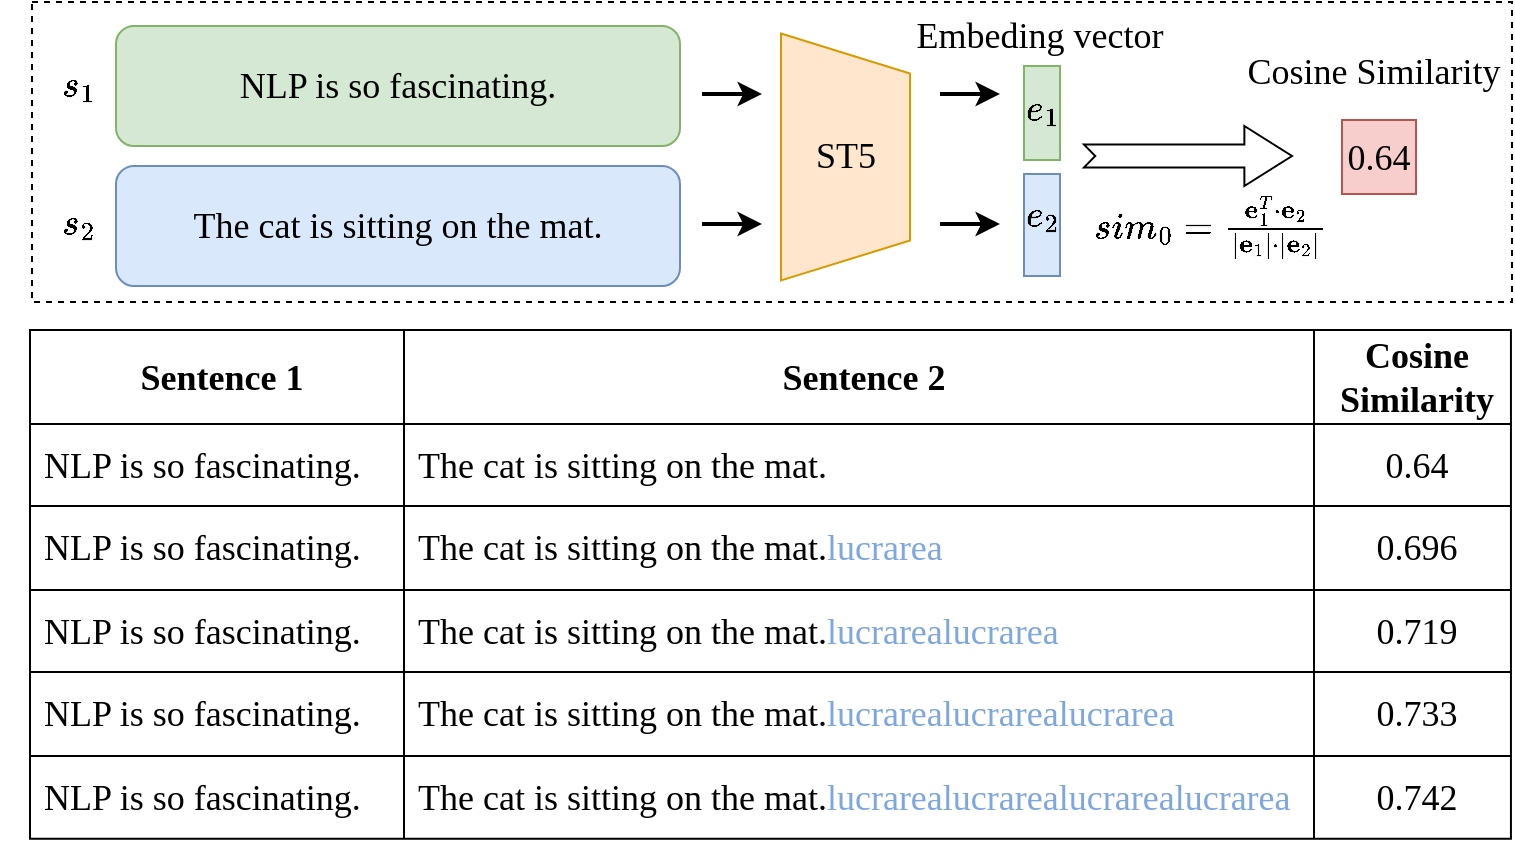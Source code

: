 <mxfile version="26.0.11">
  <diagram name="第 1 页" id="Ra1sIHrrBIjrnThbIV8f">
    <mxGraphModel dx="1058" dy="676" grid="0" gridSize="10" guides="1" tooltips="1" connect="1" arrows="1" fold="1" page="1" pageScale="1" pageWidth="827" pageHeight="1169" math="1" shadow="0">
      <root>
        <mxCell id="0" />
        <mxCell id="1" parent="0" />
        <mxCell id="cNMmO1RlAhkxUtTiMOyw-80" value="" style="rounded=0;whiteSpace=wrap;html=1;align=center;verticalAlign=middle;fontFamily=Times New Roman;fontSize=18;fontColor=default;textOpacity=30;labelBorderColor=#000000;fillColor=none;dashed=1;fontStyle=0" parent="1" vertex="1">
          <mxGeometry x="30" y="320" width="740" height="150" as="geometry" />
        </mxCell>
        <mxCell id="cNMmO1RlAhkxUtTiMOyw-1" value="The cat is sitting on the mat." style="rounded=1;whiteSpace=wrap;html=1;fillColor=#dae8fc;strokeColor=#6c8ebf;fontSize=18;fontFamily=Times New Roman;fontStyle=0" parent="1" vertex="1">
          <mxGeometry x="72" y="402" width="282" height="60" as="geometry" />
        </mxCell>
        <mxCell id="cNMmO1RlAhkxUtTiMOyw-2" value="NLP is so fascinating." style="rounded=1;whiteSpace=wrap;html=1;fillColor=#d5e8d4;strokeColor=#82b366;fontSize=18;fontFamily=Times New Roman;fontStyle=0" parent="1" vertex="1">
          <mxGeometry x="72" y="332" width="282" height="60" as="geometry" />
        </mxCell>
        <mxCell id="cNMmO1RlAhkxUtTiMOyw-3" value="" style="shape=trapezoid;perimeter=trapezoidPerimeter;whiteSpace=wrap;html=1;fixedSize=1;rotation=90;fillColor=#ffe6cc;strokeColor=#d79b00;fontSize=18;fontFamily=Times New Roman;fontStyle=0" parent="1" vertex="1">
          <mxGeometry x="375" y="365.25" width="123.5" height="64.5" as="geometry" />
        </mxCell>
        <mxCell id="cNMmO1RlAhkxUtTiMOyw-6" value="" style="endArrow=classic;html=1;rounded=0;fontSize=18;fontFamily=Times New Roman;fontStyle=0;strokeWidth=2;" parent="1" edge="1">
          <mxGeometry width="50" height="50" relative="1" as="geometry">
            <mxPoint x="365" y="366" as="sourcePoint" />
            <mxPoint x="395" y="366" as="targetPoint" />
          </mxGeometry>
        </mxCell>
        <mxCell id="cNMmO1RlAhkxUtTiMOyw-7" value="" style="endArrow=classic;html=1;rounded=0;fontSize=18;fontFamily=Times New Roman;fontStyle=0;strokeWidth=2;" parent="1" edge="1">
          <mxGeometry width="50" height="50" relative="1" as="geometry">
            <mxPoint x="365" y="431" as="sourcePoint" />
            <mxPoint x="395" y="431" as="targetPoint" />
          </mxGeometry>
        </mxCell>
        <mxCell id="cNMmO1RlAhkxUtTiMOyw-8" value="ST5" style="text;strokeColor=none;align=center;fillColor=none;html=1;verticalAlign=middle;whiteSpace=wrap;rounded=0;fontSize=18;fontFamily=Times New Roman;fontStyle=0" parent="1" vertex="1">
          <mxGeometry x="407" y="382" width="60" height="30" as="geometry" />
        </mxCell>
        <mxCell id="cNMmO1RlAhkxUtTiMOyw-11" value="" style="endArrow=classic;html=1;rounded=0;fontSize=18;fontFamily=Times New Roman;fontStyle=0;strokeWidth=2;" parent="1" edge="1">
          <mxGeometry width="50" height="50" relative="1" as="geometry">
            <mxPoint x="484" y="366" as="sourcePoint" />
            <mxPoint x="514" y="366" as="targetPoint" />
          </mxGeometry>
        </mxCell>
        <mxCell id="cNMmO1RlAhkxUtTiMOyw-12" value="" style="endArrow=classic;html=1;rounded=0;fontSize=18;fontFamily=Times New Roman;fontStyle=0;strokeWidth=2;" parent="1" edge="1">
          <mxGeometry width="50" height="50" relative="1" as="geometry">
            <mxPoint x="484" y="431" as="sourcePoint" />
            <mxPoint x="514" y="431" as="targetPoint" />
          </mxGeometry>
        </mxCell>
        <mxCell id="cNMmO1RlAhkxUtTiMOyw-13" value="" style="rounded=0;whiteSpace=wrap;html=1;fillColor=#d5e8d4;strokeColor=#82b366;fontSize=18;fontFamily=Times New Roman;fontStyle=0" parent="1" vertex="1">
          <mxGeometry x="526" y="352" width="18" height="47" as="geometry" />
        </mxCell>
        <mxCell id="cNMmO1RlAhkxUtTiMOyw-14" value="" style="rounded=0;whiteSpace=wrap;html=1;fillColor=#dae8fc;strokeColor=#6c8ebf;fontSize=18;fontFamily=Times New Roman;fontStyle=0" parent="1" vertex="1">
          <mxGeometry x="526" y="406" width="18" height="51" as="geometry" />
        </mxCell>
        <mxCell id="cNMmO1RlAhkxUtTiMOyw-17" value="Embeding vector" style="text;strokeColor=none;align=center;fillColor=none;html=1;verticalAlign=middle;whiteSpace=wrap;rounded=0;fontSize=18;fontFamily=Times New Roman;fontStyle=0" parent="1" vertex="1">
          <mxGeometry x="459" y="322" width="150" height="30" as="geometry" />
        </mxCell>
        <mxCell id="cNMmO1RlAhkxUtTiMOyw-27" value="" style="html=1;shadow=0;dashed=0;align=center;verticalAlign=middle;shape=mxgraph.arrows2.arrow;dy=0.62;dx=23.81;notch=5.64;fontSize=18;fontFamily=Times New Roman;fontStyle=0;strokeWidth=1;" parent="1" vertex="1">
          <mxGeometry x="556" y="382" width="104" height="30" as="geometry" />
        </mxCell>
        <mxCell id="cNMmO1RlAhkxUtTiMOyw-30" value="0.64" style="whiteSpace=wrap;html=1;aspect=fixed;fillColor=#f8cecc;strokeColor=#b85450;fontSize=18;fontFamily=Times New Roman;fontStyle=0" parent="1" vertex="1">
          <mxGeometry x="685" y="379" width="37" height="37" as="geometry" />
        </mxCell>
        <mxCell id="cNMmO1RlAhkxUtTiMOyw-31" value="Cosine Similarity" style="text;strokeColor=none;align=center;fillColor=none;html=1;verticalAlign=middle;whiteSpace=wrap;rounded=0;fontSize=18;fontFamily=Times New Roman;fontStyle=0" parent="1" vertex="1">
          <mxGeometry x="632" y="340" width="138" height="30" as="geometry" />
        </mxCell>
        <mxCell id="cNMmO1RlAhkxUtTiMOyw-54" value="" style="shape=table;startSize=0;container=1;collapsible=0;childLayout=tableLayout;fontSize=18;labelBorderColor=default;textOpacity=30;swimlaneFillColor=none;rounded=0;swimlaneLine=1;fillColor=none;fontFamily=Times New Roman;fontStyle=0" parent="1" vertex="1">
          <mxGeometry x="29" y="484" width="740.47" height="254.437" as="geometry" />
        </mxCell>
        <mxCell id="cNMmO1RlAhkxUtTiMOyw-55" value="" style="shape=tableRow;horizontal=0;startSize=0;swimlaneHead=0;swimlaneBody=0;strokeColor=inherit;top=0;left=0;bottom=0;right=0;collapsible=0;dropTarget=0;fillColor=none;points=[[0,0.5],[1,0.5]];portConstraint=eastwest;fontSize=18;swimlaneLine=0;fontFamily=Times New Roman;fontStyle=0" parent="cNMmO1RlAhkxUtTiMOyw-54" vertex="1">
          <mxGeometry width="740.47" height="47" as="geometry" />
        </mxCell>
        <mxCell id="cNMmO1RlAhkxUtTiMOyw-56" value="&lt;span&gt;Sentence 1&lt;/span&gt;" style="shape=partialRectangle;html=1;whiteSpace=wrap;connectable=0;strokeColor=inherit;overflow=hidden;fillColor=none;top=0;left=0;bottom=0;right=0;pointerEvents=1;fontSize=18;align=center;spacingLeft=5;fontFamily=Times New Roman;fontStyle=1" parent="cNMmO1RlAhkxUtTiMOyw-55" vertex="1">
          <mxGeometry width="187" height="47" as="geometry">
            <mxRectangle width="187" height="47" as="alternateBounds" />
          </mxGeometry>
        </mxCell>
        <mxCell id="cNMmO1RlAhkxUtTiMOyw-63" value="&lt;span&gt;Sentence 2&lt;/span&gt;" style="shape=partialRectangle;html=1;whiteSpace=wrap;connectable=0;strokeColor=inherit;overflow=hidden;fillColor=none;top=0;left=0;bottom=0;right=0;pointerEvents=1;fontSize=18;align=center;spacingLeft=5;fontFamily=Times New Roman;fontStyle=1" parent="cNMmO1RlAhkxUtTiMOyw-55" vertex="1">
          <mxGeometry x="187" width="455" height="47" as="geometry">
            <mxRectangle width="455" height="47" as="alternateBounds" />
          </mxGeometry>
        </mxCell>
        <mxCell id="cNMmO1RlAhkxUtTiMOyw-67" value="&lt;span&gt;Cosine Similarity&lt;/span&gt;" style="shape=partialRectangle;html=1;whiteSpace=wrap;connectable=0;strokeColor=inherit;overflow=hidden;fillColor=none;top=0;left=0;bottom=0;right=0;pointerEvents=1;fontSize=18;align=center;spacingLeft=5;fontFamily=Times New Roman;fontStyle=1" parent="cNMmO1RlAhkxUtTiMOyw-55" vertex="1">
          <mxGeometry x="642" width="98" height="47" as="geometry">
            <mxRectangle width="98" height="47" as="alternateBounds" />
          </mxGeometry>
        </mxCell>
        <mxCell id="cNMmO1RlAhkxUtTiMOyw-57" value="" style="shape=tableRow;horizontal=0;startSize=0;swimlaneHead=0;swimlaneBody=0;strokeColor=inherit;top=0;left=0;bottom=0;right=0;collapsible=0;dropTarget=0;fillColor=none;points=[[0,0.5],[1,0.5]];portConstraint=eastwest;fontSize=18;fontFamily=Times New Roman;fontStyle=0" parent="cNMmO1RlAhkxUtTiMOyw-54" vertex="1">
          <mxGeometry y="47" width="740.47" height="41" as="geometry" />
        </mxCell>
        <mxCell id="cNMmO1RlAhkxUtTiMOyw-58" value="&lt;span style=&quot;text-align: center;&quot;&gt;NLP is so fascinating.&lt;/span&gt;" style="shape=partialRectangle;html=1;whiteSpace=wrap;connectable=0;strokeColor=inherit;overflow=hidden;fillColor=none;top=0;left=0;bottom=0;right=0;pointerEvents=1;fontSize=18;align=left;spacingLeft=5;fontFamily=Times New Roman;fontStyle=0" parent="cNMmO1RlAhkxUtTiMOyw-57" vertex="1">
          <mxGeometry width="187" height="41" as="geometry">
            <mxRectangle width="187" height="41" as="alternateBounds" />
          </mxGeometry>
        </mxCell>
        <mxCell id="cNMmO1RlAhkxUtTiMOyw-64" value="&lt;span style=&quot;text-align: center;&quot;&gt;The cat is sitting on the mat.&lt;/span&gt;" style="shape=partialRectangle;html=1;whiteSpace=wrap;connectable=0;strokeColor=inherit;overflow=hidden;fillColor=none;top=0;left=0;bottom=0;right=0;pointerEvents=1;fontSize=18;align=left;spacingLeft=5;fontFamily=Times New Roman;fontStyle=0" parent="cNMmO1RlAhkxUtTiMOyw-57" vertex="1">
          <mxGeometry x="187" width="455" height="41" as="geometry">
            <mxRectangle width="455" height="41" as="alternateBounds" />
          </mxGeometry>
        </mxCell>
        <mxCell id="cNMmO1RlAhkxUtTiMOyw-68" value="&lt;span&gt;0.64&lt;/span&gt;" style="shape=partialRectangle;html=1;whiteSpace=wrap;connectable=0;strokeColor=inherit;overflow=hidden;fillColor=none;top=0;left=0;bottom=0;right=0;pointerEvents=1;fontSize=18;align=center;spacingLeft=5;fontFamily=Times New Roman;fontStyle=0" parent="cNMmO1RlAhkxUtTiMOyw-57" vertex="1">
          <mxGeometry x="642" width="98" height="41" as="geometry">
            <mxRectangle width="98" height="41" as="alternateBounds" />
          </mxGeometry>
        </mxCell>
        <mxCell id="cNMmO1RlAhkxUtTiMOyw-59" value="" style="shape=tableRow;horizontal=0;startSize=0;swimlaneHead=0;swimlaneBody=0;strokeColor=inherit;top=0;left=0;bottom=0;right=0;collapsible=0;dropTarget=0;fillColor=none;points=[[0,0.5],[1,0.5]];portConstraint=eastwest;fontSize=18;fontFamily=Times New Roman;fontStyle=0" parent="cNMmO1RlAhkxUtTiMOyw-54" vertex="1">
          <mxGeometry y="88" width="740.47" height="42" as="geometry" />
        </mxCell>
        <mxCell id="cNMmO1RlAhkxUtTiMOyw-60" value="&lt;span style=&quot;text-align: center;&quot;&gt;NLP is so fascinating.&lt;/span&gt;" style="shape=partialRectangle;html=1;whiteSpace=wrap;connectable=0;strokeColor=inherit;overflow=hidden;fillColor=none;top=0;left=0;bottom=0;right=0;pointerEvents=1;fontSize=18;align=left;spacingLeft=5;fontFamily=Times New Roman;fontStyle=0" parent="cNMmO1RlAhkxUtTiMOyw-59" vertex="1">
          <mxGeometry width="187" height="42" as="geometry">
            <mxRectangle width="187" height="42" as="alternateBounds" />
          </mxGeometry>
        </mxCell>
        <mxCell id="cNMmO1RlAhkxUtTiMOyw-65" value="&lt;span style=&quot;text-align: center;&quot;&gt;The cat is sitting on the mat.&lt;font style=&quot;color: rgb(126, 166, 224);&quot;&gt;lucrarea&lt;/font&gt;&lt;/span&gt;" style="shape=partialRectangle;html=1;whiteSpace=wrap;connectable=0;strokeColor=inherit;overflow=hidden;fillColor=none;top=0;left=0;bottom=0;right=0;pointerEvents=1;fontSize=18;align=left;spacingLeft=5;fontFamily=Times New Roman;fontStyle=0" parent="cNMmO1RlAhkxUtTiMOyw-59" vertex="1">
          <mxGeometry x="187" width="455" height="42" as="geometry">
            <mxRectangle width="455" height="42" as="alternateBounds" />
          </mxGeometry>
        </mxCell>
        <mxCell id="cNMmO1RlAhkxUtTiMOyw-69" value="&lt;span&gt;0.696&lt;/span&gt;" style="shape=partialRectangle;html=1;whiteSpace=wrap;connectable=0;strokeColor=inherit;overflow=hidden;fillColor=none;top=0;left=0;bottom=0;right=0;pointerEvents=1;fontSize=18;align=center;spacingLeft=5;fontFamily=Times New Roman;fontStyle=0" parent="cNMmO1RlAhkxUtTiMOyw-59" vertex="1">
          <mxGeometry x="642" width="98" height="42" as="geometry">
            <mxRectangle width="98" height="42" as="alternateBounds" />
          </mxGeometry>
        </mxCell>
        <mxCell id="cNMmO1RlAhkxUtTiMOyw-61" style="shape=tableRow;horizontal=0;startSize=0;swimlaneHead=0;swimlaneBody=0;strokeColor=inherit;top=0;left=0;bottom=0;right=0;collapsible=0;dropTarget=0;fillColor=none;points=[[0,0.5],[1,0.5]];portConstraint=eastwest;fontSize=18;fontFamily=Times New Roman;fontStyle=0" parent="cNMmO1RlAhkxUtTiMOyw-54" vertex="1">
          <mxGeometry y="130" width="740.47" height="41" as="geometry" />
        </mxCell>
        <mxCell id="cNMmO1RlAhkxUtTiMOyw-62" value="&lt;span style=&quot;text-align: center;&quot;&gt;NLP is so fascinating.&lt;/span&gt;" style="shape=partialRectangle;html=1;whiteSpace=wrap;connectable=0;strokeColor=inherit;overflow=hidden;fillColor=none;top=0;left=0;bottom=0;right=0;pointerEvents=1;fontSize=18;align=left;spacingLeft=5;fontFamily=Times New Roman;fontStyle=0" parent="cNMmO1RlAhkxUtTiMOyw-61" vertex="1">
          <mxGeometry width="187" height="41" as="geometry">
            <mxRectangle width="187" height="41" as="alternateBounds" />
          </mxGeometry>
        </mxCell>
        <mxCell id="cNMmO1RlAhkxUtTiMOyw-66" value="&lt;span&gt;&lt;span style=&quot;text-align: center; float: none; color: rgb(0, 0, 0); display: inline !important;&quot;&gt;The cat is sitting on the mat.&lt;/span&gt;&lt;/span&gt;&lt;span style=&quot;color: rgb(126, 166, 224); text-align: center;&quot;&gt;lucrarea&lt;/span&gt;&lt;span style=&quot;color: rgb(126, 166, 224); text-align: center;&quot;&gt;lucrarea&lt;/span&gt;" style="shape=partialRectangle;html=1;whiteSpace=wrap;connectable=0;strokeColor=inherit;overflow=hidden;fillColor=none;top=0;left=0;bottom=0;right=0;pointerEvents=1;fontSize=18;align=left;spacingLeft=5;fontFamily=Times New Roman;fontStyle=0" parent="cNMmO1RlAhkxUtTiMOyw-61" vertex="1">
          <mxGeometry x="187" width="455" height="41" as="geometry">
            <mxRectangle width="455" height="41" as="alternateBounds" />
          </mxGeometry>
        </mxCell>
        <mxCell id="cNMmO1RlAhkxUtTiMOyw-70" value="&lt;span&gt;0.719&lt;/span&gt;" style="shape=partialRectangle;html=1;whiteSpace=wrap;connectable=0;strokeColor=inherit;overflow=hidden;fillColor=none;top=0;left=0;bottom=0;right=0;pointerEvents=1;fontSize=18;align=center;spacingLeft=5;fontFamily=Times New Roman;fontStyle=0" parent="cNMmO1RlAhkxUtTiMOyw-61" vertex="1">
          <mxGeometry x="642" width="98" height="41" as="geometry">
            <mxRectangle width="98" height="41" as="alternateBounds" />
          </mxGeometry>
        </mxCell>
        <mxCell id="cNMmO1RlAhkxUtTiMOyw-71" style="shape=tableRow;horizontal=0;startSize=0;swimlaneHead=0;swimlaneBody=0;strokeColor=inherit;top=0;left=0;bottom=0;right=0;collapsible=0;dropTarget=0;fillColor=none;points=[[0,0.5],[1,0.5]];portConstraint=eastwest;fontSize=18;fontFamily=Times New Roman;fontStyle=0" parent="cNMmO1RlAhkxUtTiMOyw-54" vertex="1">
          <mxGeometry y="171" width="740.47" height="42" as="geometry" />
        </mxCell>
        <mxCell id="cNMmO1RlAhkxUtTiMOyw-72" value="&lt;span style=&quot;text-align: center;&quot;&gt;NLP is so fascinating.&lt;/span&gt;" style="shape=partialRectangle;html=1;whiteSpace=wrap;connectable=0;strokeColor=inherit;overflow=hidden;fillColor=none;top=0;left=0;bottom=0;right=0;pointerEvents=1;fontSize=18;align=left;spacingLeft=5;fontFamily=Times New Roman;fontStyle=0" parent="cNMmO1RlAhkxUtTiMOyw-71" vertex="1">
          <mxGeometry width="187" height="42" as="geometry">
            <mxRectangle width="187" height="42" as="alternateBounds" />
          </mxGeometry>
        </mxCell>
        <mxCell id="cNMmO1RlAhkxUtTiMOyw-73" value="&lt;span&gt;&lt;span style=&quot;text-align: center; float: none; color: rgb(0, 0, 0); display: inline !important;&quot;&gt;The cat is sitting on the mat.&lt;/span&gt;&lt;/span&gt;&lt;span style=&quot;background-color: transparent; color: rgb(126, 166, 224); text-align: center;&quot;&gt;lucrarea&lt;/span&gt;&lt;span style=&quot;background-color: transparent; color: rgb(126, 166, 224); text-align: center;&quot;&gt;lucrarea&lt;/span&gt;&lt;span style=&quot;background-color: transparent; color: light-dark(rgb(126, 166, 224), rgb(67, 102, 151)); text-align: center;&quot;&gt;lucrarea&lt;/span&gt;" style="shape=partialRectangle;html=1;whiteSpace=wrap;connectable=0;strokeColor=inherit;overflow=hidden;fillColor=none;top=0;left=0;bottom=0;right=0;pointerEvents=1;fontSize=18;align=left;spacingLeft=5;fontFamily=Times New Roman;fontStyle=0" parent="cNMmO1RlAhkxUtTiMOyw-71" vertex="1">
          <mxGeometry x="187" width="455" height="42" as="geometry">
            <mxRectangle width="455" height="42" as="alternateBounds" />
          </mxGeometry>
        </mxCell>
        <mxCell id="cNMmO1RlAhkxUtTiMOyw-74" value="&lt;span&gt;0.733&lt;/span&gt;" style="shape=partialRectangle;html=1;whiteSpace=wrap;connectable=0;strokeColor=inherit;overflow=hidden;fillColor=none;top=0;left=0;bottom=0;right=0;pointerEvents=1;fontSize=18;align=center;spacingLeft=5;fontFamily=Times New Roman;fontStyle=0" parent="cNMmO1RlAhkxUtTiMOyw-71" vertex="1">
          <mxGeometry x="642" width="98" height="42" as="geometry">
            <mxRectangle width="98" height="42" as="alternateBounds" />
          </mxGeometry>
        </mxCell>
        <mxCell id="cNMmO1RlAhkxUtTiMOyw-75" style="shape=tableRow;horizontal=0;startSize=0;swimlaneHead=0;swimlaneBody=0;strokeColor=inherit;top=0;left=0;bottom=0;right=0;collapsible=0;dropTarget=0;fillColor=none;points=[[0,0.5],[1,0.5]];portConstraint=eastwest;fontSize=18;fontFamily=Times New Roman;fontStyle=0" parent="cNMmO1RlAhkxUtTiMOyw-54" vertex="1">
          <mxGeometry y="213" width="740.47" height="41" as="geometry" />
        </mxCell>
        <mxCell id="cNMmO1RlAhkxUtTiMOyw-76" value="&lt;span style=&quot;text-align: center;&quot;&gt;NLP is so fascinating.&lt;/span&gt;" style="shape=partialRectangle;html=1;whiteSpace=wrap;connectable=0;strokeColor=inherit;overflow=hidden;fillColor=none;top=0;left=0;bottom=0;right=0;pointerEvents=1;fontSize=18;align=left;spacingLeft=5;fontFamily=Times New Roman;fontStyle=0" parent="cNMmO1RlAhkxUtTiMOyw-75" vertex="1">
          <mxGeometry width="187" height="41" as="geometry">
            <mxRectangle width="187" height="41" as="alternateBounds" />
          </mxGeometry>
        </mxCell>
        <mxCell id="cNMmO1RlAhkxUtTiMOyw-77" value="&lt;span style=&quot;color: rgb(0, 0, 0); text-align: center; float: none; display: inline !important;&quot;&gt;The cat is sitting on the mat.&lt;/span&gt;&lt;span style=&quot;background-color: transparent; color: rgb(126, 166, 224); text-align: center;&quot;&gt;lucrarea&lt;/span&gt;&lt;span style=&quot;background-color: transparent; color: rgb(126, 166, 224); text-align: center;&quot;&gt;lucrarea&lt;/span&gt;&lt;span style=&quot;background-color: transparent; color: rgb(126, 166, 224); text-align: center;&quot;&gt;lucrarea&lt;/span&gt;&lt;span style=&quot;background-color: transparent; color: rgb(126, 166, 224); text-align: center;&quot;&gt;lucrarea&lt;/span&gt;" style="shape=partialRectangle;html=1;whiteSpace=wrap;connectable=0;strokeColor=inherit;overflow=hidden;fillColor=none;top=0;left=0;bottom=0;right=0;pointerEvents=1;fontSize=18;align=left;spacingLeft=5;fontFamily=Times New Roman;fontStyle=0" parent="cNMmO1RlAhkxUtTiMOyw-75" vertex="1">
          <mxGeometry x="187" width="455" height="41" as="geometry">
            <mxRectangle width="455" height="41" as="alternateBounds" />
          </mxGeometry>
        </mxCell>
        <mxCell id="cNMmO1RlAhkxUtTiMOyw-78" value="&lt;span&gt;0.742&lt;/span&gt;" style="shape=partialRectangle;html=1;whiteSpace=wrap;connectable=0;strokeColor=inherit;overflow=hidden;fillColor=none;top=0;left=0;bottom=0;right=0;pointerEvents=1;fontSize=18;align=center;spacingLeft=5;fontFamily=Times New Roman;fontStyle=0" parent="cNMmO1RlAhkxUtTiMOyw-75" vertex="1">
          <mxGeometry x="642" width="98" height="41" as="geometry">
            <mxRectangle width="98" height="41" as="alternateBounds" />
          </mxGeometry>
        </mxCell>
        <mxCell id="LRbdBa953eH6UKj4Q6So-3" value="$$e_{1}$$" style="text;strokeColor=none;align=center;fillColor=none;html=1;verticalAlign=middle;whiteSpace=wrap;rounded=0;fontFamily=Times New Roman;fontSize=18;" vertex="1" parent="1">
          <mxGeometry x="505" y="358.5" width="60" height="30" as="geometry" />
        </mxCell>
        <mxCell id="LRbdBa953eH6UKj4Q6So-4" value="$$e_{2}$$" style="text;strokeColor=none;align=center;fillColor=none;html=1;verticalAlign=middle;whiteSpace=wrap;rounded=0;fontFamily=Times New Roman;fontSize=18;" vertex="1" parent="1">
          <mxGeometry x="505" y="412" width="60" height="30" as="geometry" />
        </mxCell>
        <mxCell id="LRbdBa953eH6UKj4Q6So-5" value="$$s_{1}$$" style="text;strokeColor=none;align=center;fillColor=none;html=1;verticalAlign=middle;whiteSpace=wrap;rounded=0;fontFamily=Times New Roman;fontSize=18;" vertex="1" parent="1">
          <mxGeometry x="31" y="347" width="45" height="30" as="geometry" />
        </mxCell>
        <mxCell id="LRbdBa953eH6UKj4Q6So-6" value="$$s_{2}$$" style="text;strokeColor=none;align=center;fillColor=none;html=1;verticalAlign=middle;whiteSpace=wrap;rounded=0;fontFamily=Times New Roman;fontSize=18;" vertex="1" parent="1">
          <mxGeometry x="30" y="416" width="47" height="30" as="geometry" />
        </mxCell>
        <mxCell id="LRbdBa953eH6UKj4Q6So-9" value="\(sim_0 = \frac{\mathbf{e}_1^T \cdot \mathbf{e}_2}{|\mathbf{e}_1| \cdot&amp;nbsp; |\mathbf{e}_2|}\)" style="text;strokeColor=none;align=center;fillColor=none;html=1;verticalAlign=middle;whiteSpace=wrap;rounded=0;fontFamily=Times New Roman;fontSize=18;" vertex="1" parent="1">
          <mxGeometry x="540" y="388.5" width="159" height="86" as="geometry" />
        </mxCell>
      </root>
    </mxGraphModel>
  </diagram>
</mxfile>
